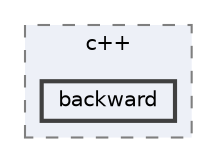 digraph "C:/Users/HP/Documents/GitHub/Minero-Game/Classes/lib/include/c++/backward"
{
 // LATEX_PDF_SIZE
  bgcolor="transparent";
  edge [fontname=Helvetica,fontsize=10,labelfontname=Helvetica,labelfontsize=10];
  node [fontname=Helvetica,fontsize=10,shape=box,height=0.2,width=0.4];
  compound=true
  subgraph clusterdir_7ac81684837e147fa56839edc42d48cf {
    graph [ bgcolor="#edf0f7", pencolor="grey50", label="c++", fontname=Helvetica,fontsize=10 style="filled,dashed", URL="dir_7ac81684837e147fa56839edc42d48cf.html",tooltip=""]
  dir_20c0e965057885f9942487ae6a564e66 [label="backward", fillcolor="#edf0f7", color="grey25", style="filled,bold", URL="dir_20c0e965057885f9942487ae6a564e66.html",tooltip=""];
  }
}

